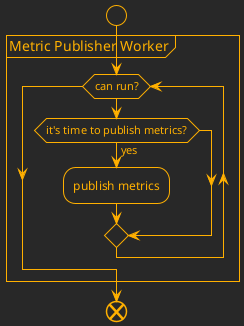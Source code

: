 @startuml arquitetura-provider-flow-metric-publisher

!theme crt-amber

start

group Metric Publisher Worker
    while (can run?)
        if (it's time to publish metrics?) then (yes)
            :publish metrics;
        endif
    endwhile
    end group
end
@enduml